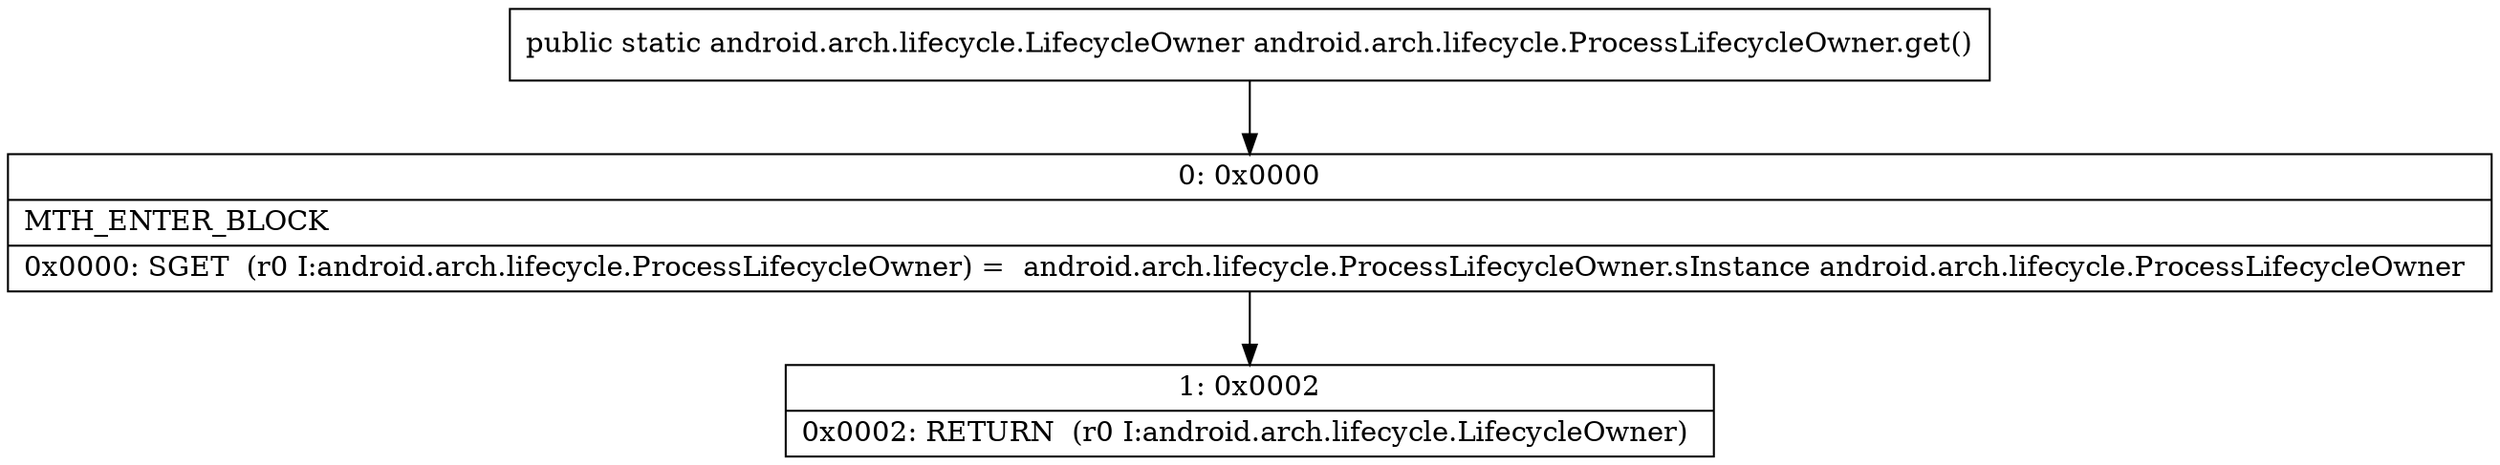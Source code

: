 digraph "CFG forandroid.arch.lifecycle.ProcessLifecycleOwner.get()Landroid\/arch\/lifecycle\/LifecycleOwner;" {
Node_0 [shape=record,label="{0\:\ 0x0000|MTH_ENTER_BLOCK\l|0x0000: SGET  (r0 I:android.arch.lifecycle.ProcessLifecycleOwner) =  android.arch.lifecycle.ProcessLifecycleOwner.sInstance android.arch.lifecycle.ProcessLifecycleOwner \l}"];
Node_1 [shape=record,label="{1\:\ 0x0002|0x0002: RETURN  (r0 I:android.arch.lifecycle.LifecycleOwner) \l}"];
MethodNode[shape=record,label="{public static android.arch.lifecycle.LifecycleOwner android.arch.lifecycle.ProcessLifecycleOwner.get() }"];
MethodNode -> Node_0;
Node_0 -> Node_1;
}

